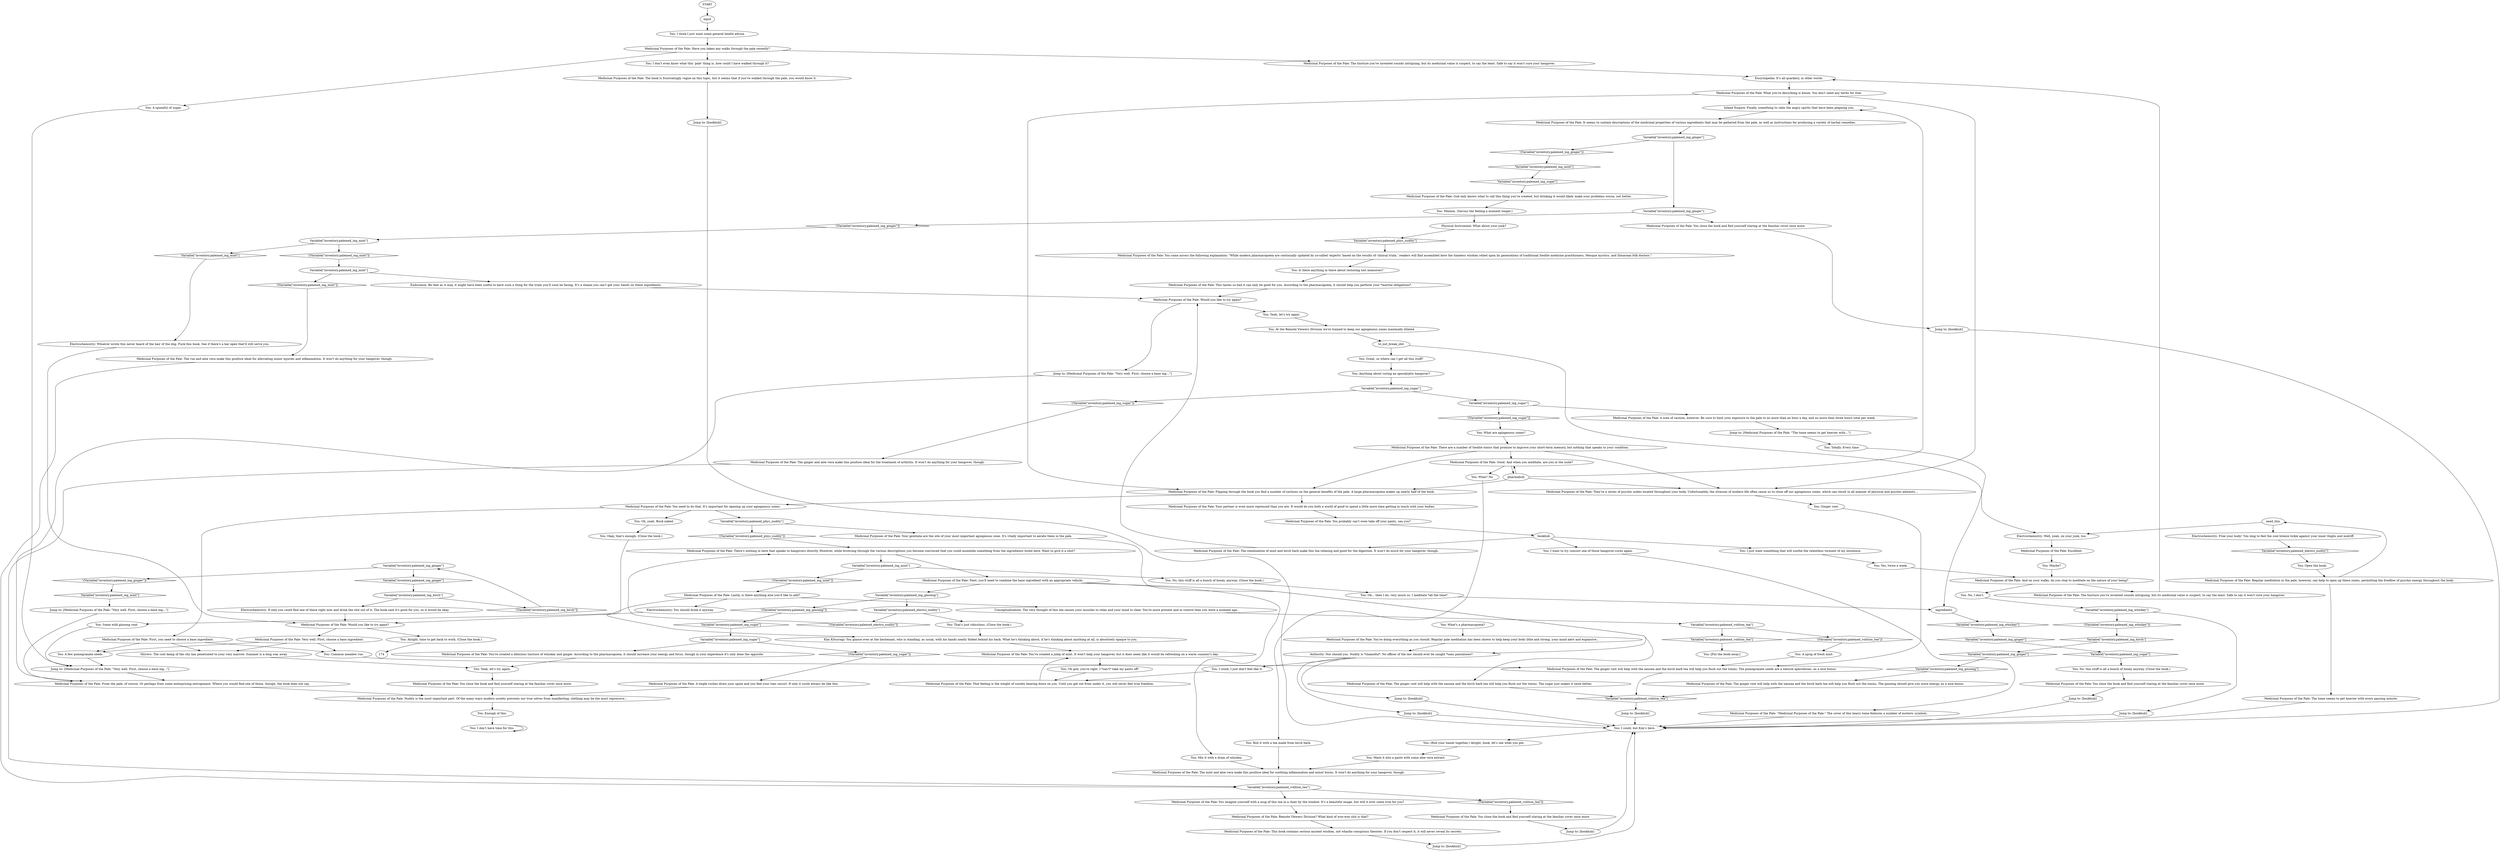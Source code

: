 # INVENTORY / PALE MEDICINE
# Medicinal Purposes of the Pale.
# ==================================================
digraph G {
	  0 [label="START"];
	  1 [label="input"];
	  2 [label="Jump to: [bookhub]"];
	  3 [label="Medicinal Purposes of the Pale: It seems to contain descriptions of the medicinal properties of various ingredients that may be gathered from the pale, as well as instructions for producing a variety of herbal remedies."];
	  4 [label="You: I don't even know what this 'pale' thing is, how could I have walked through it?"];
	  5 [label="Medicinal Purposes of the Pale: And on your walks, do you stop to meditate on the nature of your being?"];
	  6 [label="Jump to: [bookhub]"];
	  7 [label="Medicinal Purposes of the Pale: The rue and aloe vera make this poultice ideal for alleviating minor injuries and inflammation. It won't do anything for your hangover, though."];
	  8 [label="Variable[\"inventory.palemed_ing_mint\"]"];
	  9 [label="Variable[\"inventory.palemed_ing_mint\"]", shape=diamond];
	  10 [label="!(Variable[\"inventory.palemed_ing_mint\"])", shape=diamond];
	  11 [label="Variable[\"inventory.palemed_ing_ginger\"]"];
	  12 [label="Variable[\"inventory.palemed_ing_ginger\"]", shape=diamond];
	  13 [label="!(Variable[\"inventory.palemed_ing_ginger\"])", shape=diamond];
	  14 [label="Medicinal Purposes of the Pale: Would you like to try again?"];
	  15 [label="You: Great, so where can I get all this stuff?"];
	  16 [label="Medicinal Purposes of the Pale: This book contains serious ancient wisdom, not whacko conspiracy theories. If you don't respect it, it will never reveal its secrets."];
	  17 [label="Medicinal Purposes of the Pale: You close the book and find yourself staring at the familiar cover once more."];
	  18 [label="You: What? No."];
	  19 [label="Variable[\"inventory.palemed_volition_tea\"]"];
	  20 [label="Variable[\"inventory.palemed_volition_tea\"]", shape=diamond];
	  21 [label="!(Variable[\"inventory.palemed_volition_tea\"])", shape=diamond];
	  22 [label="Medicinal Purposes of the Pale: Have you taken any walks through the pale recently?"];
	  23 [label="Medicinal Purposes of the Pale: The book is frustratingly vague on this topic, but it seems that if you've walked through the pale, you would know it."];
	  24 [label="You: No, I don't."];
	  25 [label="You: I could, I just don't feel like it."];
	  26 [label="Medicinal Purposes of the Pale: That feeling is the weight of society bearing down on you. Until you get out from under it, you will never feel true freedom."];
	  27 [label="Jump to: [bookhub]"];
	  28 [label="You: Mix it with a dram of whiskey."];
	  29 [label="Medicinal Purposes of the Pale: The ginger root will help with the nausea and the birch bark tea will help you flush out the toxins. The ginseng should give you more energy, as a nice bonus."];
	  30 [label="Medicinal Purposes of the Pale: Would you like to try again?"];
	  31 [label="You: Yeah, let's try again."];
	  32 [label="Jump to: [bookhub]"];
	  33 [label="Jump to: [bookhub]"];
	  34 [label="You: I want to try concoct one of those hangover-cures again."];
	  35 [label="You: What's a pharmacopoeia?"];
	  36 [label="Medicinal Purposes of the Pale: Your partner is even more repressed than you are. It would do you both a world of good to spend a little more time getting in touch with your bodies."];
	  37 [label="You: (Rub your hands together.) Alright, book, let's see what you got."];
	  38 [label="Variable[\"inventory.palemed_ing_mint\"]"];
	  39 [label="Variable[\"inventory.palemed_ing_mint\"]", shape=diamond];
	  40 [label="!(Variable[\"inventory.palemed_ing_mint\"])", shape=diamond];
	  41 [label="You: No, this stuff is all a bunch of hooey, anyway. (Close the book.)"];
	  42 [label="You: Alright, time to get back to work. (Close the book.)"];
	  43 [label="Electrochemistry: Well, yeah, on your junk, too."];
	  44 [label="Medicinal Purposes of the Pale: You come across the following explanation: \"While modern pharmacopoeia are continually updated by so-called 'experts' based on the results of 'clinical trials,' readers will find assembled here the timeless wisdom relied upon by generations of traditional Seolite medicine practitioners, Mesque mystics, and Iilmaraan folk doctors.\""];
	  45 [label="Medicinal Purposes of the Pale: You're doing everything as you should. Regular pale meditation has been shown to help keep your body lithe and strong, your mind alert and expansive..."];
	  46 [label="Medicinal Purposes of the Pale: There's nothing in here that speaks to hangovers directly. However, while browsing through the various descriptions you become convinced that you could assemble something from the ingredients listed here. Want to give it a shot?"];
	  47 [label="Variable[\"inventory.palemed_ing_sugar\"]"];
	  48 [label="Variable[\"inventory.palemed_ing_sugar\"]", shape=diamond];
	  49 [label="!(Variable[\"inventory.palemed_ing_sugar\"])", shape=diamond];
	  50 [label="Variable[\"inventory.palemed_ing_sugar\"]"];
	  51 [label="Variable[\"inventory.palemed_ing_sugar\"]", shape=diamond];
	  52 [label="!(Variable[\"inventory.palemed_ing_sugar\"])", shape=diamond];
	  53 [label="Medicinal Purposes of the Pale: A note of caution, however. Be sure to limit your exposure to the pale to no more than an hour a day, and no more than three hours total per week."];
	  54 [label="Authority: Nor should you. Nudity is *shameful*. No officer of the law should ever be caught *sans pantalones*."];
	  55 [label="bookhub"];
	  56 [label="You: I could, but Kim's here."];
	  57 [label="Jump to: [bookhub]"];
	  58 [label="Jump to: [Medicinal Purposes of the Pale: \"The tome seems to get heavier with...\"]"];
	  59 [label="You: I don't have time for this."];
	  60 [label="Medicinal Purposes of the Pale: Next, you'll need to combine the base ingredient with an appropriate vehicle."];
	  61 [label="Medicinal Purposes of the Pale: The ginger root will help with the nausea and the birch bark tea will help you flush out the toxins. The pomegranate seeds are a natural aphrodisiac, as a nice bonus."];
	  62 [label="Medicinal Purposes of the Pale: The ginger and aloe vera make this poultice ideal for the treatment of arthritis. It won't do anything for your hangover, though."];
	  63 [label="Variable[\"inventory.palemed_ing_birch\"]"];
	  64 [label="Variable[\"inventory.palemed_ing_birch\"]", shape=diamond];
	  65 [label="!(Variable[\"inventory.palemed_ing_birch\"])", shape=diamond];
	  66 [label="Electrochemistry: If only you could find one of these right now and drink the shit out of it. The book said it's good for you, so it would be okay."];
	  67 [label="You: Yeah, let's try again."];
	  68 [label="Medicinal Purposes of the Pale: Very well. First, choose a base ingredient."];
	  69 [label="Medicinal Purposes of the Pale: From the pale, of course. Or perhaps from some enterprising entroponaut. Where you would find one of those, though, the book does not say."];
	  70 [label="You: Anything about curing an apocalyptic hangover?"];
	  71 [label="Medicinal Purposes of the Pale: They're a series of psychic nodes located throughout your body. Unfortunately, the stresses of modern life often cause us to close off our agiogenous zones, which can result in all manner of physical and psychic ailments..."];
	  72 [label="Medicinal Purposes of the Pale: There are a number of Seolite tonics that promise to improve your short-term memory, but nothing that speaks to your condition."];
	  73 [label="Medicinal Purposes of the Pale: This tastes so bad it can only be good for you. According to the pharmacopoeia, it should help you perform your *marital obligations*."];
	  74 [label="Variable[\"inventory.palemed_ing_mint\"]"];
	  75 [label="Variable[\"inventory.palemed_ing_mint\"]", shape=diamond];
	  76 [label="!(Variable[\"inventory.palemed_ing_mint\"])", shape=diamond];
	  77 [label="Endurance: Be that as it may, it might have been useful to have such a thing for the trials you'll soon be facing. It's a shame you can't get your hands on these ingredients."];
	  78 [label="Variable[\"inventory.palemed_volition_tea\"]"];
	  79 [label="Variable[\"inventory.palemed_volition_tea\"]", shape=diamond];
	  80 [label="!(Variable[\"inventory.palemed_volition_tea\"])", shape=diamond];
	  81 [label="Medicinal Purposes of the Pale: You imagine yourself with a mug of this tea in a chair by the window. It's a beautiful image, but will it ever come true for you?"];
	  82 [label="Jump to: [bookhub]"];
	  83 [label="Medicinal Purposes of the Pale: Remote Viewers Division? What kind of woo-woo shit is that?"];
	  84 [label="to_not_break_shit"];
	  85 [label="You: A sprig of fresh mint."];
	  86 [label="You: A few pomegranate seeds."];
	  87 [label="Electrochemistry: You should drink it anyway."];
	  88 [label="You: Mmmm. (Savour the feeling a moment longer.)"];
	  89 [label="Electrochemistry: Free your body! You long to feel the cool breeze tickle against your inner thighs and midriff."];
	  90 [label="You: Maybe?"];
	  91 [label="You: A spoonful of sugar."];
	  92 [label="You: Some wild ginseng root."];
	  93 [label="Conceptualization: The very thought of this tea causes your muscles to relax and your mind to clear. You're more present and in control than you were a moment ago."];
	  94 [label="Medicinal Purposes of the Pale: You close the book and find yourself staring at the familiar cover once more."];
	  95 [label="You: Oh... then I do, very much so. I meditate *all the time*."];
	  96 [label="need_this"];
	  97 [label="You: [Put the book away.]"];
	  98 [label="Medicinal Purposes of the Pale: The combination of mint and birch bark make this tea relaxing and good for the digestion. It won't do much for your hangover, though."];
	  99 [label="Electrochemistry: Whoever wrote this never heard of the hair of the dog. Fuck this book. See if there's a bar open that'll still serve you."];
	  100 [label="Encyclopedia: It's all quackery, in other words."];
	  101 [label="You: Is there anything in there about restoring lost memories?"];
	  102 [label="Inland Empire: Finally, something to calm the angry spirits that have been plaguing you."];
	  103 [label="Medicinal Purposes of the Pale: What you're describing is booze. You don't need any herbs for that."];
	  104 [label="You: Yes, twice a week."];
	  105 [label="Medicinal Purposes of the Pale: The tincture you've invented sounds intriguing, but its medicinal value is suspect, to say the least. Safe to say it won't cure your hangover."];
	  106 [label="You: What are agiogenous zones?"];
	  107 [label="You: Oh, yeah. Buck naked."];
	  108 [label="pharmahub"];
	  109 [label="Variable[\"inventory.palemed_ing_ginger\"]"];
	  110 [label="Variable[\"inventory.palemed_ing_ginger\"]", shape=diamond];
	  111 [label="!(Variable[\"inventory.palemed_ing_ginger\"])", shape=diamond];
	  112 [label="Variable[\"inventory.palemed_ing_ginger\"]"];
	  113 [label="Variable[\"inventory.palemed_ing_ginger\"]", shape=diamond];
	  114 [label="!(Variable[\"inventory.palemed_ing_ginger\"])", shape=diamond];
	  115 [label="Medicinal Purposes of the Pale: You close the book and find yourself staring at the familiar cover once more."];
	  116 [label="Kim Kitsuragi: You glance over at the lieutenant, who is standing, as usual, with his hands neatly folded behind his back. What he's thinking about, if he's thinking about anything at all, is absolutely opaque to you."];
	  117 [label="Medicinal Purposes of the Pale: You probably can't even take off your pants, can you?"];
	  118 [label="You: Enough of this."];
	  119 [label="Medicinal Purposes of the Pale: Flipping through the book you find a number of sections on the general benefits of the pale. A large pharmacopoeia makes up nearly half of the book."];
	  120 [label="Medicinal Purposes of the Pale: Regular meditation in the pale, however, can help to open up these zones, permitting the freeflow of psychic energy throughout the body."];
	  121 [label="You: Ginger root."];
	  122 [label="You: Common meadow rue."];
	  123 [label="Shivers: The cool damp of the city has penetrated to your very marrow. Summer is a long way away."];
	  124 [label="You: Oh god, you're right. I *can't* take my pants off!"];
	  125 [label="Jump to: [bookhub]"];
	  126 [label="Medicinal Purposes of the Pale: You've created a julep of mint. It won't help your hangover, but it does seem like it would be refreshing on a warm summer's day."];
	  127 [label="Medicinal Purposes of the Pale: God only knows what to call this thing you've created, but drinking it would likely make your problems worse, not better."];
	  128 [label="Medicinal Purposes of the Pale: Lastly, is there anything else you'd like to add?"];
	  129 [label="Medicinal Purposes of the Pale: The mint and aloe vera make this poultice ideal for soothing inflammation and minor burns. It won't do anything for your hangover, though."];
	  130 [label="Jump to: [Medicinal Purposes of the Pale: \"Very well. First, choose a base ing...\"]"];
	  131 [label="You: At the Remote Viewers Division we're trained to keep our agiogenous zones maximally dilated."];
	  132 [label="Variable[\"inventory.palemed_phys_nudity\"]"];
	  133 [label="Variable[\"inventory.palemed_phys_nudity\"]", shape=diamond];
	  134 [label="!(Variable[\"inventory.palemed_phys_nudity\"])", shape=diamond];
	  135 [label="Medicinal Purposes of the Pale: Your genitalia are the site of your most important agiogenous zone. It's vitally important to aerate them in the pale."];
	  136 [label="Medicinal Purposes of the Pale: Excellent."];
	  137 [label="You: Okay, that's enough. (Close the book.)"];
	  138 [label="Medicinal Purposes of the Pale: First, you need to choose a base ingredient."];
	  139 [label="You: Mash it into a paste with some aloe vera extract."];
	  140 [label="Medicinal Purposes of the Pale: The ginger root will help with the nausea and the birch bark tea will help you flush out the toxins. The sugar just makes it taste better."];
	  141 [label="Variable[\"inventory.palemed_ing_sugar\"]"];
	  142 [label="Variable[\"inventory.palemed_ing_sugar\"]", shape=diamond];
	  143 [label="!(Variable[\"inventory.palemed_ing_sugar\"])", shape=diamond];
	  144 [label="Medicinal Purposes of the Pale: You've created a delicious tincture of whiskey and ginger. According to the pharmacopoeia, it should increase your energy and focus, though in your experience it's only done the opposite."];
	  145 [label="You: No, this stuff is all a bunch of hooey anyway. (Close the book.)"];
	  146 [label="Jump to: [Medicinal Purposes of the Pale: \"Very well. First, choose a base ing...\"]"];
	  147 [label="Medicinal Purposes of the Pale: \"Medicinal Purposes of the Pale.\" The cover of this heavy tome features a number of esoteric symbols."];
	  148 [label="You: I think I just want some general health advice."];
	  149 [label="Medicinal Purposes of the Pale: You need to do that. It's important for opening up your agiogenous zones."];
	  150 [label="Variable[\"inventory.palemed_ing_whiskey\"]"];
	  151 [label="Variable[\"inventory.palemed_ing_whiskey\"]", shape=diamond];
	  152 [label="!(Variable[\"inventory.palemed_ing_whiskey\"])", shape=diamond];
	  153 [label="Jump to: [bookhub]"];
	  154 [label="Medicinal Purposes of the Pale: Nudity is the most important part. Of the many ways modern society prevents our true selves from manifesting, clothing may be the most repressive..."];
	  155 [label="You: Boil it with a tea made from birch bark."];
	  156 [label="Variable[\"inventory.palemed_ing_ginseng\"]"];
	  157 [label="Variable[\"inventory.palemed_ing_ginseng\"]", shape=diamond];
	  158 [label="!(Variable[\"inventory.palemed_ing_ginseng\"])", shape=diamond];
	  159 [label="Variable[\"inventory.palemed_electro_nudity\"]"];
	  160 [label="Variable[\"inventory.palemed_electro_nudity\"]", shape=diamond];
	  161 [label="!(Variable[\"inventory.palemed_electro_nudity\"])", shape=diamond];
	  162 [label="You: That's just ridiculous. (Close the book.)"];
	  163 [label="Medicinal Purposes of the Pale: The tome seems to get heavier with every passing minute."];
	  164 [label="You: Totally. Every time."];
	  165 [label="Medicinal Purposes of the Pale: The tincture you've invented sounds intriguing, but its medicinal value is suspect, to say the least. Safe to say it won't cure your hangover."];
	  166 [label="Medicinal Purposes of the Pale: A tingle rushes down your spine and you feel your toes uncurl. If only it could always be like this."];
	  167 [label="Physical Instrument: What about your junk?"];
	  168 [label="You: Open the book."];
	  169 [label="You: I just want something that will soothe the relentless torment of my existence."];
	  170 [label="Medicinal Purposes of the Pale: Good. And when you meditate, are you in the nude?"];
	  171 [label="ingredients"];
	  172 [label="Jump to: [Medicinal Purposes of the Pale: \"Very well. First, choose a base ing...\"]"];
	  173 [label="Medicinal Purposes of the Pale: You close the book and find yourself staring at the familiar cover once more."];
	  0 -> 1
	  1 -> 148
	  2 -> 56
	  3 -> 109
	  4 -> 23
	  5 -> 24
	  5 -> 165
	  6 -> 56
	  7 -> 78
	  8 -> 9
	  8 -> 10
	  9 -> 99
	  10 -> 74
	  11 -> 12
	  11 -> 13
	  12 -> 63
	  13 -> 75
	  14 -> 146
	  14 -> 31
	  15 -> 70
	  16 -> 27
	  17 -> 32
	  18 -> 155
	  19 -> 20
	  19 -> 21
	  20 -> 97
	  21 -> 85
	  22 -> 105
	  22 -> 91
	  22 -> 4
	  23 -> 33
	  24 -> 150
	  25 -> 26
	  26 -> 126
	  27 -> 56
	  28 -> 129
	  29 -> 79
	  30 -> 42
	  30 -> 68
	  31 -> 131
	  32 -> 56
	  33 -> 56
	  34 -> 147
	  35 -> 45
	  36 -> 117
	  37 -> 139
	  38 -> 40
	  38 -> 41
	  39 -> 142
	  40 -> 128
	  41 -> 95
	  42 -> 174
	  43 -> 136
	  44 -> 101
	  45 -> 54
	  46 -> 60
	  46 -> 38
	  47 -> 49
	  47 -> 50
	  48 -> 141
	  49 -> 62
	  50 -> 52
	  50 -> 53
	  51 -> 145
	  52 -> 106
	  53 -> 58
	  54 -> 25
	  54 -> 125
	  54 -> 57
	  55 -> 169
	  55 -> 34
	  55 -> 98
	  56 -> 37
	  57 -> 56
	  58 -> 164
	  59 -> 59
	  60 -> 156
	  60 -> 28
	  60 -> 140
	  61 -> 79
	  62 -> 78
	  63 -> 65
	  63 -> 66
	  64 -> 113
	  65 -> 11
	  66 -> 30
	  67 -> 173
	  68 -> 122
	  68 -> 123
	  68 -> 86
	  69 -> 154
	  70 -> 47
	  71 -> 121
	  72 -> 170
	  72 -> 119
	  72 -> 71
	  73 -> 14
	  74 -> 76
	  74 -> 77
	  75 -> 130
	  76 -> 7
	  77 -> 14
	  78 -> 80
	  78 -> 81
	  79 -> 82
	  80 -> 94
	  81 -> 83
	  82 -> 56
	  83 -> 16
	  84 -> 43
	  84 -> 15
	  85 -> 61
	  86 -> 172
	  87 -> 30
	  88 -> 167
	  89 -> 160
	  90 -> 5
	  91 -> 172
	  92 -> 172
	  93 -> 19
	  94 -> 2
	  95 -> 171
	  96 -> 89
	  96 -> 43
	  98 -> 14
	  99 -> 30
	  100 -> 103
	  101 -> 73
	  102 -> 3
	  103 -> 119
	  103 -> 102
	  103 -> 71
	  104 -> 5
	  105 -> 100
	  106 -> 72
	  107 -> 137
	  108 -> 170
	  108 -> 119
	  108 -> 102
	  108 -> 71
	  109 -> 112
	  109 -> 111
	  110 -> 51
	  111 -> 39
	  112 -> 114
	  112 -> 115
	  113 -> 157
	  114 -> 8
	  115 -> 6
	  116 -> 126
	  117 -> 55
	  118 -> 59
	  119 -> 36
	  119 -> 149
	  120 -> 96
	  120 -> 163
	  121 -> 61
	  122 -> 61
	  123 -> 67
	  124 -> 26
	  125 -> 56
	  126 -> 124
	  127 -> 88
	  128 -> 92
	  128 -> 93
	  128 -> 87
	  129 -> 78
	  130 -> 69
	  131 -> 84
	  132 -> 134
	  132 -> 135
	  133 -> 44
	  134 -> 46
	  135 -> 54
	  136 -> 90
	  137 -> 116
	  138 -> 122
	  138 -> 123
	  138 -> 86
	  139 -> 129
	  140 -> 79
	  141 -> 144
	  141 -> 143
	  142 -> 127
	  143 -> 166
	  144 -> 67
	  145 -> 17
	  146 -> 69
	  147 -> 56
	  148 -> 22
	  149 -> 138
	  149 -> 107
	  149 -> 132
	  150 -> 152
	  150 -> 153
	  151 -> 110
	  152 -> 64
	  153 -> 56
	  154 -> 118
	  155 -> 129
	  156 -> 158
	  156 -> 159
	  157 -> 29
	  158 -> 48
	  159 -> 161
	  159 -> 162
	  160 -> 168
	  161 -> 46
	  162 -> 116
	  163 -> 56
	  164 -> 171
	  165 -> 100
	  166 -> 154
	  167 -> 133
	  168 -> 120
	  169 -> 104
	  170 -> 18
	  170 -> 108
	  171 -> 151
	  172 -> 69
	  173 -> 154
}

